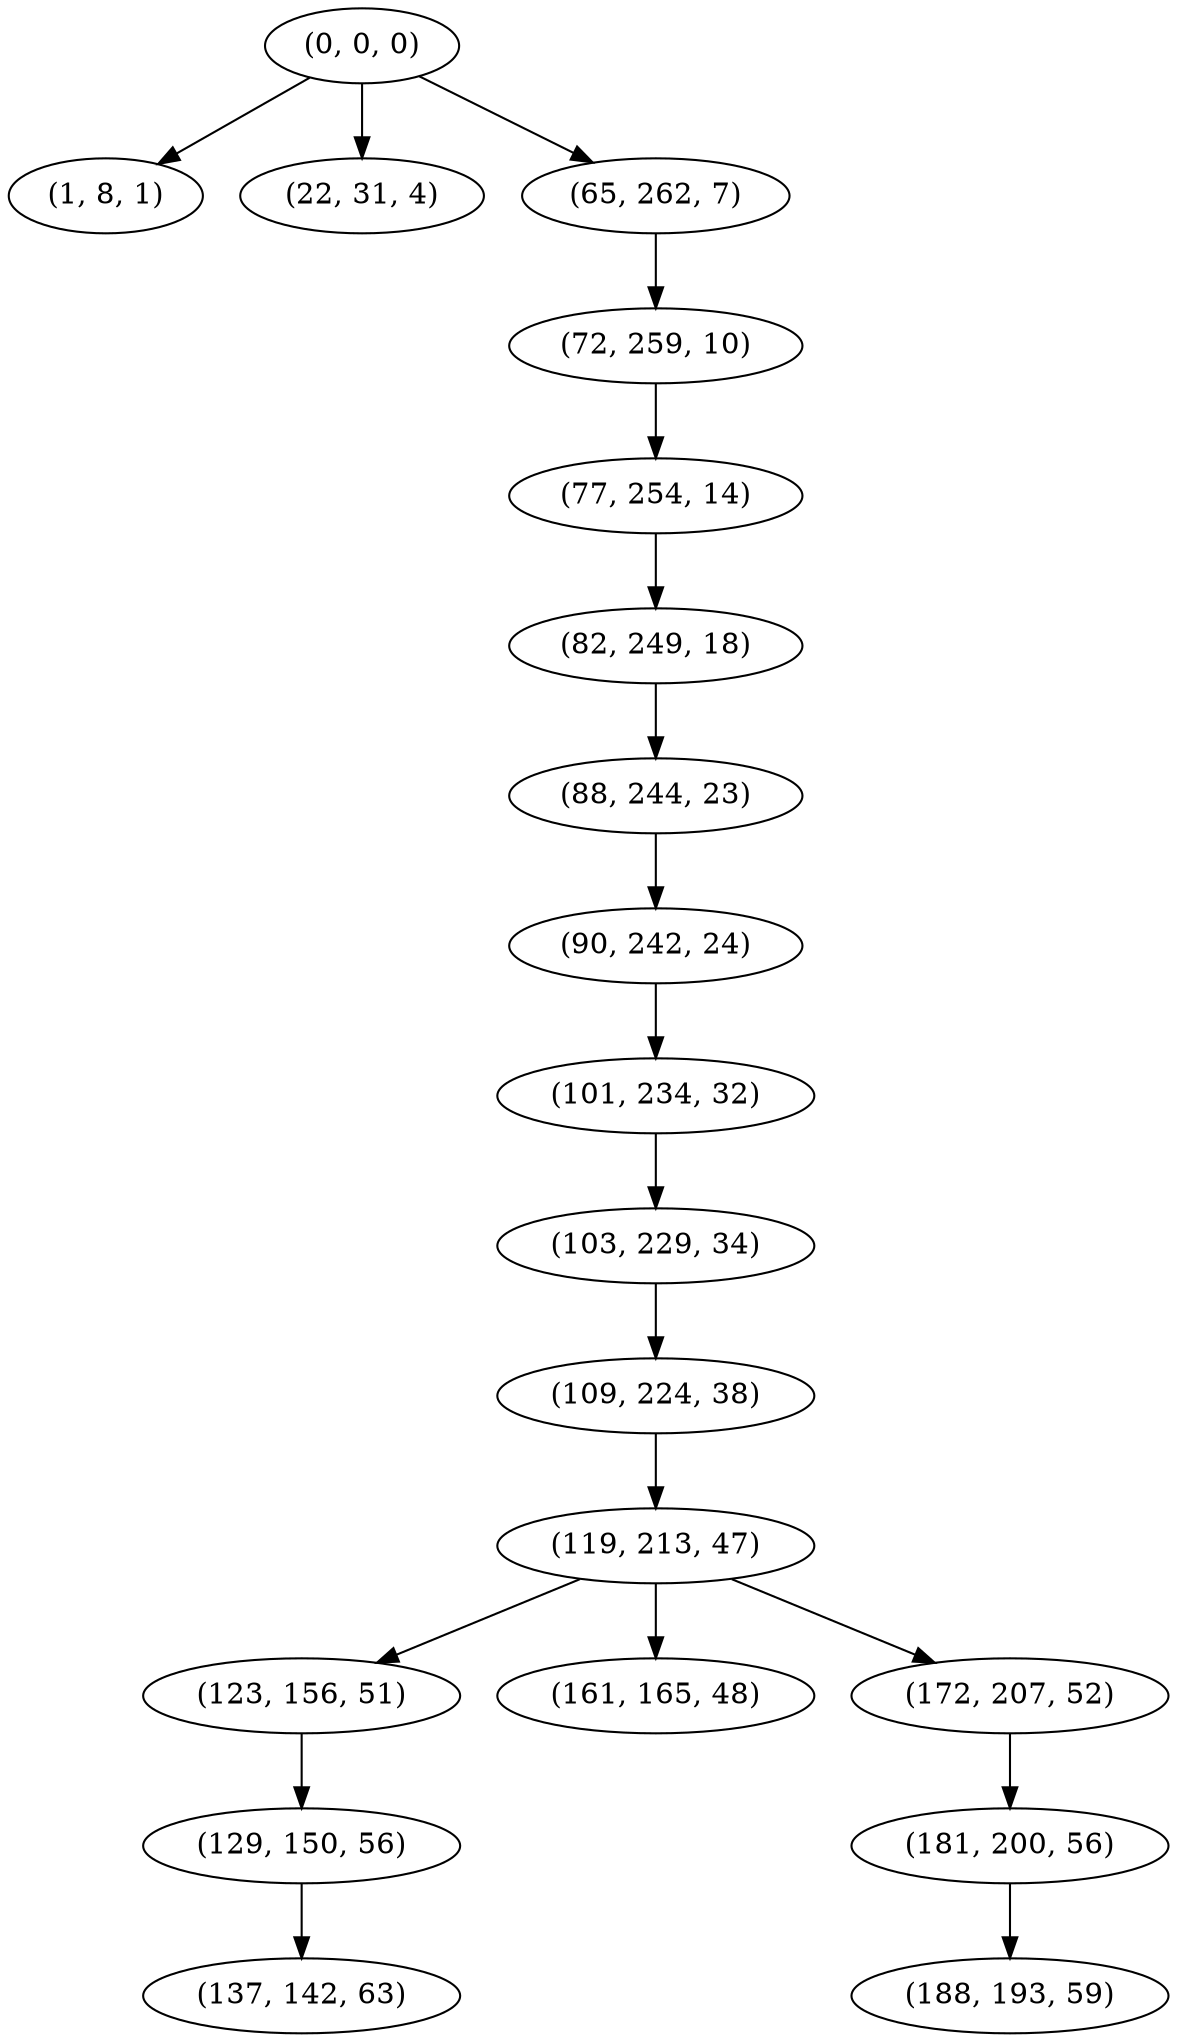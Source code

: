 digraph tree {
    "(0, 0, 0)";
    "(1, 8, 1)";
    "(22, 31, 4)";
    "(65, 262, 7)";
    "(72, 259, 10)";
    "(77, 254, 14)";
    "(82, 249, 18)";
    "(88, 244, 23)";
    "(90, 242, 24)";
    "(101, 234, 32)";
    "(103, 229, 34)";
    "(109, 224, 38)";
    "(119, 213, 47)";
    "(123, 156, 51)";
    "(129, 150, 56)";
    "(137, 142, 63)";
    "(161, 165, 48)";
    "(172, 207, 52)";
    "(181, 200, 56)";
    "(188, 193, 59)";
    "(0, 0, 0)" -> "(1, 8, 1)";
    "(0, 0, 0)" -> "(22, 31, 4)";
    "(0, 0, 0)" -> "(65, 262, 7)";
    "(65, 262, 7)" -> "(72, 259, 10)";
    "(72, 259, 10)" -> "(77, 254, 14)";
    "(77, 254, 14)" -> "(82, 249, 18)";
    "(82, 249, 18)" -> "(88, 244, 23)";
    "(88, 244, 23)" -> "(90, 242, 24)";
    "(90, 242, 24)" -> "(101, 234, 32)";
    "(101, 234, 32)" -> "(103, 229, 34)";
    "(103, 229, 34)" -> "(109, 224, 38)";
    "(109, 224, 38)" -> "(119, 213, 47)";
    "(119, 213, 47)" -> "(123, 156, 51)";
    "(119, 213, 47)" -> "(161, 165, 48)";
    "(119, 213, 47)" -> "(172, 207, 52)";
    "(123, 156, 51)" -> "(129, 150, 56)";
    "(129, 150, 56)" -> "(137, 142, 63)";
    "(172, 207, 52)" -> "(181, 200, 56)";
    "(181, 200, 56)" -> "(188, 193, 59)";
}
